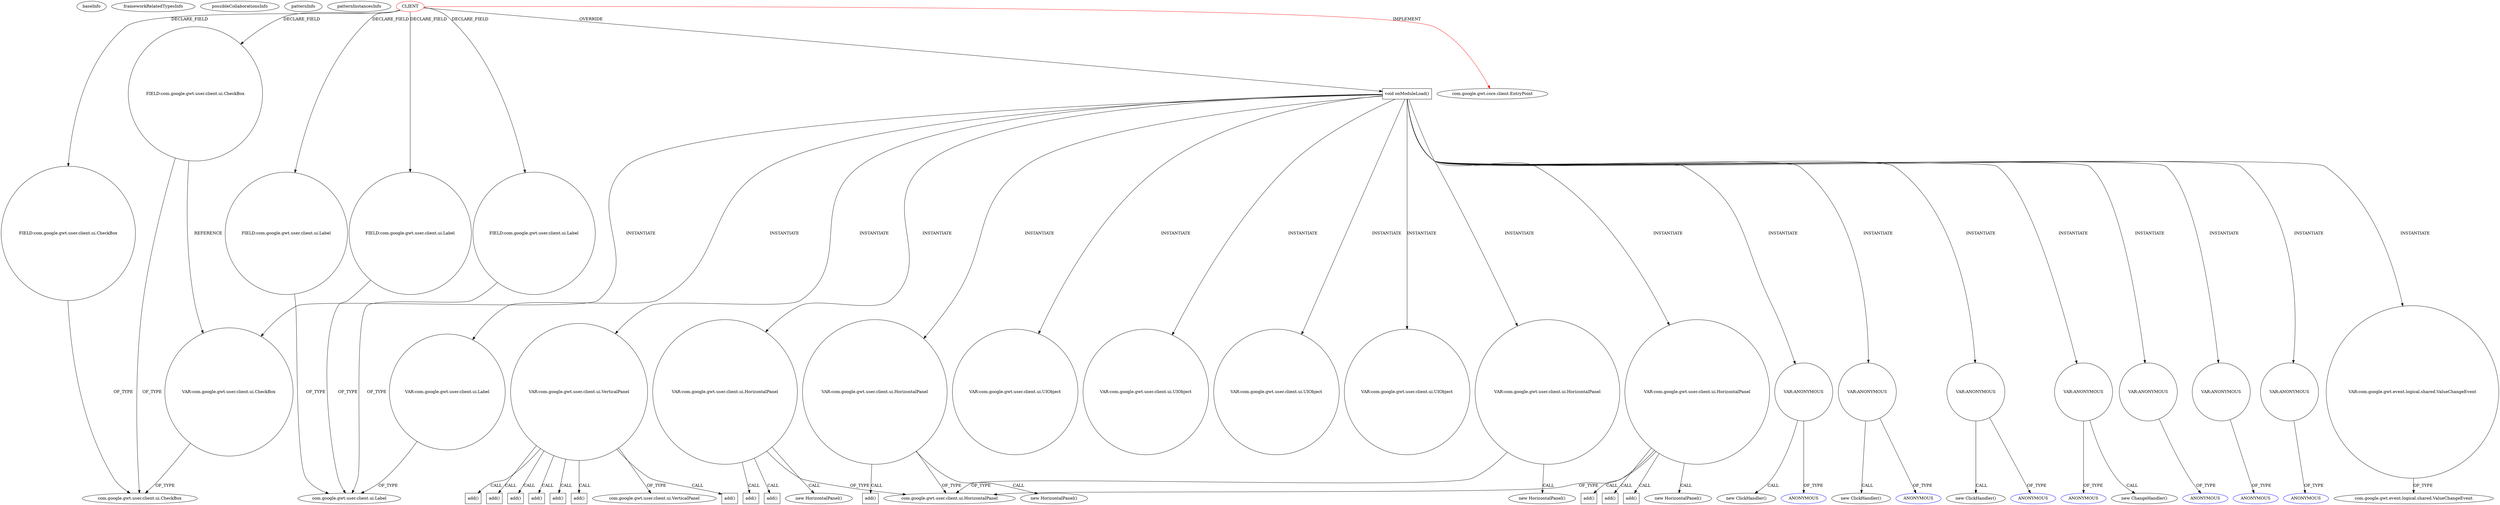 digraph {
baseInfo[graphId=1188,category="pattern",isAnonymous=false,possibleRelation=false]
frameworkRelatedTypesInfo[0="com.google.gwt.core.client.EntryPoint"]
possibleCollaborationsInfo[]
patternInfo[frequency=2.0,patternRootClient=0]
patternInstancesInfo[0="akjava-WebTestMaker~/akjava-WebTestMaker/WebTestMaker-master/src/com/akjava/gwt/webtestmaker/client/WebTestMaker.java~WebTestMaker~655",1="Tok-Erwin~/Tok-Erwin/Erwin-master/src/main/java/erwin/client/Erwin.java~Erwin~388"]
42[label="FIELD:com.google.gwt.user.client.ui.CheckBox",vertexType="FIELD_DECLARATION",isFrameworkType=false,shape=circle]
100[label="VAR:com.google.gwt.user.client.ui.CheckBox",vertexType="VARIABLE_EXPRESION",isFrameworkType=false,shape=circle]
0[label="CLIENT",vertexType="ROOT_CLIENT_CLASS_DECLARATION",isFrameworkType=false,color=red]
40[label="FIELD:com.google.gwt.user.client.ui.CheckBox",vertexType="FIELD_DECLARATION",isFrameworkType=false,shape=circle]
22[label="FIELD:com.google.gwt.user.client.ui.Label",vertexType="FIELD_DECLARATION",isFrameworkType=false,shape=circle]
24[label="FIELD:com.google.gwt.user.client.ui.Label",vertexType="FIELD_DECLARATION",isFrameworkType=false,shape=circle]
30[label="FIELD:com.google.gwt.user.client.ui.Label",vertexType="FIELD_DECLARATION",isFrameworkType=false,shape=circle]
1[label="com.google.gwt.core.client.EntryPoint",vertexType="FRAMEWORK_INTERFACE_TYPE",isFrameworkType=false]
44[label="void onModuleLoad()",vertexType="OVERRIDING_METHOD_DECLARATION",isFrameworkType=false,shape=box]
52[label="VAR:com.google.gwt.user.client.ui.UIObject",vertexType="VARIABLE_EXPRESION",isFrameworkType=false,shape=circle]
166[label="VAR:com.google.gwt.user.client.ui.UIObject",vertexType="VARIABLE_EXPRESION",isFrameworkType=false,shape=circle]
154[label="VAR:com.google.gwt.user.client.ui.UIObject",vertexType="VARIABLE_EXPRESION",isFrameworkType=false,shape=circle]
144[label="VAR:com.google.gwt.user.client.ui.UIObject",vertexType="VARIABLE_EXPRESION",isFrameworkType=false,shape=circle]
121[label="VAR:ANONYMOUS",vertexType="VARIABLE_EXPRESION",isFrameworkType=false,shape=circle]
120[label="new ClickHandler()",vertexType="CONSTRUCTOR_CALL",isFrameworkType=false]
114[label="VAR:ANONYMOUS",vertexType="VARIABLE_EXPRESION",isFrameworkType=false,shape=circle]
113[label="new ClickHandler()",vertexType="CONSTRUCTOR_CALL",isFrameworkType=false]
128[label="VAR:ANONYMOUS",vertexType="VARIABLE_EXPRESION",isFrameworkType=false,shape=circle]
127[label="new ClickHandler()",vertexType="CONSTRUCTOR_CALL",isFrameworkType=false]
138[label="VAR:ANONYMOUS",vertexType="VARIABLE_EXPRESION",isFrameworkType=false,shape=circle]
46[label="VAR:ANONYMOUS",vertexType="VARIABLE_EXPRESION",isFrameworkType=false,shape=circle]
94[label="VAR:ANONYMOUS",vertexType="VARIABLE_EXPRESION",isFrameworkType=false,shape=circle]
104[label="VAR:ANONYMOUS",vertexType="VARIABLE_EXPRESION",isFrameworkType=false,shape=circle]
107[label="VAR:com.google.gwt.event.logical.shared.ValueChangeEvent",vertexType="VARIABLE_EXPRESION",isFrameworkType=false,shape=circle]
109[label="com.google.gwt.event.logical.shared.ValueChangeEvent",vertexType="FRAMEWORK_CLASS_TYPE",isFrameworkType=false]
115[label="ANONYMOUS",vertexType="REFERENCE_ANONYMOUS_DECLARATION",isFrameworkType=false,color=blue]
95[label="ANONYMOUS",vertexType="REFERENCE_ANONYMOUS_DECLARATION",isFrameworkType=false,color=blue]
122[label="ANONYMOUS",vertexType="REFERENCE_ANONYMOUS_DECLARATION",isFrameworkType=false,color=blue]
139[label="ANONYMOUS",vertexType="REFERENCE_ANONYMOUS_DECLARATION",isFrameworkType=false,color=blue]
129[label="ANONYMOUS",vertexType="REFERENCE_ANONYMOUS_DECLARATION",isFrameworkType=false,color=blue]
105[label="ANONYMOUS",vertexType="REFERENCE_ANONYMOUS_DECLARATION",isFrameworkType=false,color=blue]
47[label="ANONYMOUS",vertexType="REFERENCE_ANONYMOUS_DECLARATION",isFrameworkType=false,color=blue]
19[label="com.google.gwt.user.client.ui.Label",vertexType="FRAMEWORK_CLASS_TYPE",isFrameworkType=false]
41[label="com.google.gwt.user.client.ui.CheckBox",vertexType="FRAMEWORK_CLASS_TYPE",isFrameworkType=false]
186[label="VAR:com.google.gwt.user.client.ui.VerticalPanel",vertexType="VARIABLE_EXPRESION",isFrameworkType=false,shape=circle]
27[label="com.google.gwt.user.client.ui.VerticalPanel",vertexType="FRAMEWORK_CLASS_TYPE",isFrameworkType=false]
192[label="add()",vertexType="INSIDE_CALL",isFrameworkType=false,shape=box]
190[label="add()",vertexType="INSIDE_CALL",isFrameworkType=false,shape=box]
196[label="add()",vertexType="INSIDE_CALL",isFrameworkType=false,shape=box]
198[label="add()",vertexType="INSIDE_CALL",isFrameworkType=false,shape=box]
194[label="add()",vertexType="INSIDE_CALL",isFrameworkType=false,shape=box]
187[label="add()",vertexType="INSIDE_CALL",isFrameworkType=false,shape=box]
200[label="add()",vertexType="INSIDE_CALL",isFrameworkType=false,shape=box]
66[label="VAR:com.google.gwt.user.client.ui.Label",vertexType="VARIABLE_EXPRESION",isFrameworkType=false,shape=circle]
137[label="new ChangeHandler()",vertexType="CONSTRUCTOR_CALL",isFrameworkType=false]
164[label="VAR:com.google.gwt.user.client.ui.HorizontalPanel",vertexType="VARIABLE_EXPRESION",isFrameworkType=false,shape=circle]
143[label="com.google.gwt.user.client.ui.HorizontalPanel",vertexType="FRAMEWORK_CLASS_TYPE",isFrameworkType=false]
163[label="new HorizontalPanel()",vertexType="CONSTRUCTOR_CALL",isFrameworkType=false]
170[label="add()",vertexType="INSIDE_CALL",isFrameworkType=false,shape=box]
152[label="VAR:com.google.gwt.user.client.ui.HorizontalPanel",vertexType="VARIABLE_EXPRESION",isFrameworkType=false,shape=circle]
151[label="new HorizontalPanel()",vertexType="CONSTRUCTOR_CALL",isFrameworkType=false]
172[label="add()",vertexType="INSIDE_CALL",isFrameworkType=false,shape=box]
158[label="add()",vertexType="INSIDE_CALL",isFrameworkType=false,shape=box]
142[label="VAR:com.google.gwt.user.client.ui.HorizontalPanel",vertexType="VARIABLE_EXPRESION",isFrameworkType=false,shape=circle]
141[label="new HorizontalPanel()",vertexType="CONSTRUCTOR_CALL",isFrameworkType=false]
160[label="add()",vertexType="INSIDE_CALL",isFrameworkType=false,shape=box]
148[label="add()",vertexType="INSIDE_CALL",isFrameworkType=false,shape=box]
176[label="VAR:com.google.gwt.user.client.ui.HorizontalPanel",vertexType="VARIABLE_EXPRESION",isFrameworkType=false,shape=circle]
175[label="new HorizontalPanel()",vertexType="CONSTRUCTOR_CALL",isFrameworkType=false]
174[label="add()",vertexType="INSIDE_CALL",isFrameworkType=false,shape=box]
44->52[label="INSTANTIATE"]
44->186[label="INSTANTIATE"]
44->46[label="INSTANTIATE"]
44->100[label="INSTANTIATE"]
44->142[label="INSTANTIATE"]
44->66[label="INSTANTIATE"]
94->95[label="OF_TYPE"]
152->160[label="CALL"]
152->143[label="OF_TYPE"]
44->138[label="INSTANTIATE"]
22->19[label="OF_TYPE"]
114->113[label="CALL"]
40->41[label="OF_TYPE"]
138->137[label="CALL"]
42->100[label="REFERENCE"]
0->30[label="DECLARE_FIELD"]
44->121[label="INSTANTIATE"]
142->141[label="CALL"]
186->190[label="CALL"]
0->22[label="DECLARE_FIELD"]
0->1[label="IMPLEMENT",color=red]
121->122[label="OF_TYPE"]
138->139[label="OF_TYPE"]
121->120[label="CALL"]
164->163[label="CALL"]
176->143[label="OF_TYPE"]
44->154[label="INSTANTIATE"]
44->107[label="INSTANTIATE"]
44->166[label="INSTANTIATE"]
164->174[label="CALL"]
44->104[label="INSTANTIATE"]
44->176[label="INSTANTIATE"]
164->172[label="CALL"]
186->196[label="CALL"]
100->41[label="OF_TYPE"]
142->143[label="OF_TYPE"]
164->143[label="OF_TYPE"]
186->27[label="OF_TYPE"]
114->115[label="OF_TYPE"]
44->164[label="INSTANTIATE"]
186->200[label="CALL"]
44->144[label="INSTANTIATE"]
66->19[label="OF_TYPE"]
128->127[label="CALL"]
128->129[label="OF_TYPE"]
152->158[label="CALL"]
0->24[label="DECLARE_FIELD"]
44->152[label="INSTANTIATE"]
176->175[label="CALL"]
186->187[label="CALL"]
186->198[label="CALL"]
186->192[label="CALL"]
44->114[label="INSTANTIATE"]
0->44[label="OVERRIDE"]
0->42[label="DECLARE_FIELD"]
30->19[label="OF_TYPE"]
44->128[label="INSTANTIATE"]
164->170[label="CALL"]
0->40[label="DECLARE_FIELD"]
107->109[label="OF_TYPE"]
104->105[label="OF_TYPE"]
24->19[label="OF_TYPE"]
186->194[label="CALL"]
142->148[label="CALL"]
46->47[label="OF_TYPE"]
42->41[label="OF_TYPE"]
44->94[label="INSTANTIATE"]
152->151[label="CALL"]
}
